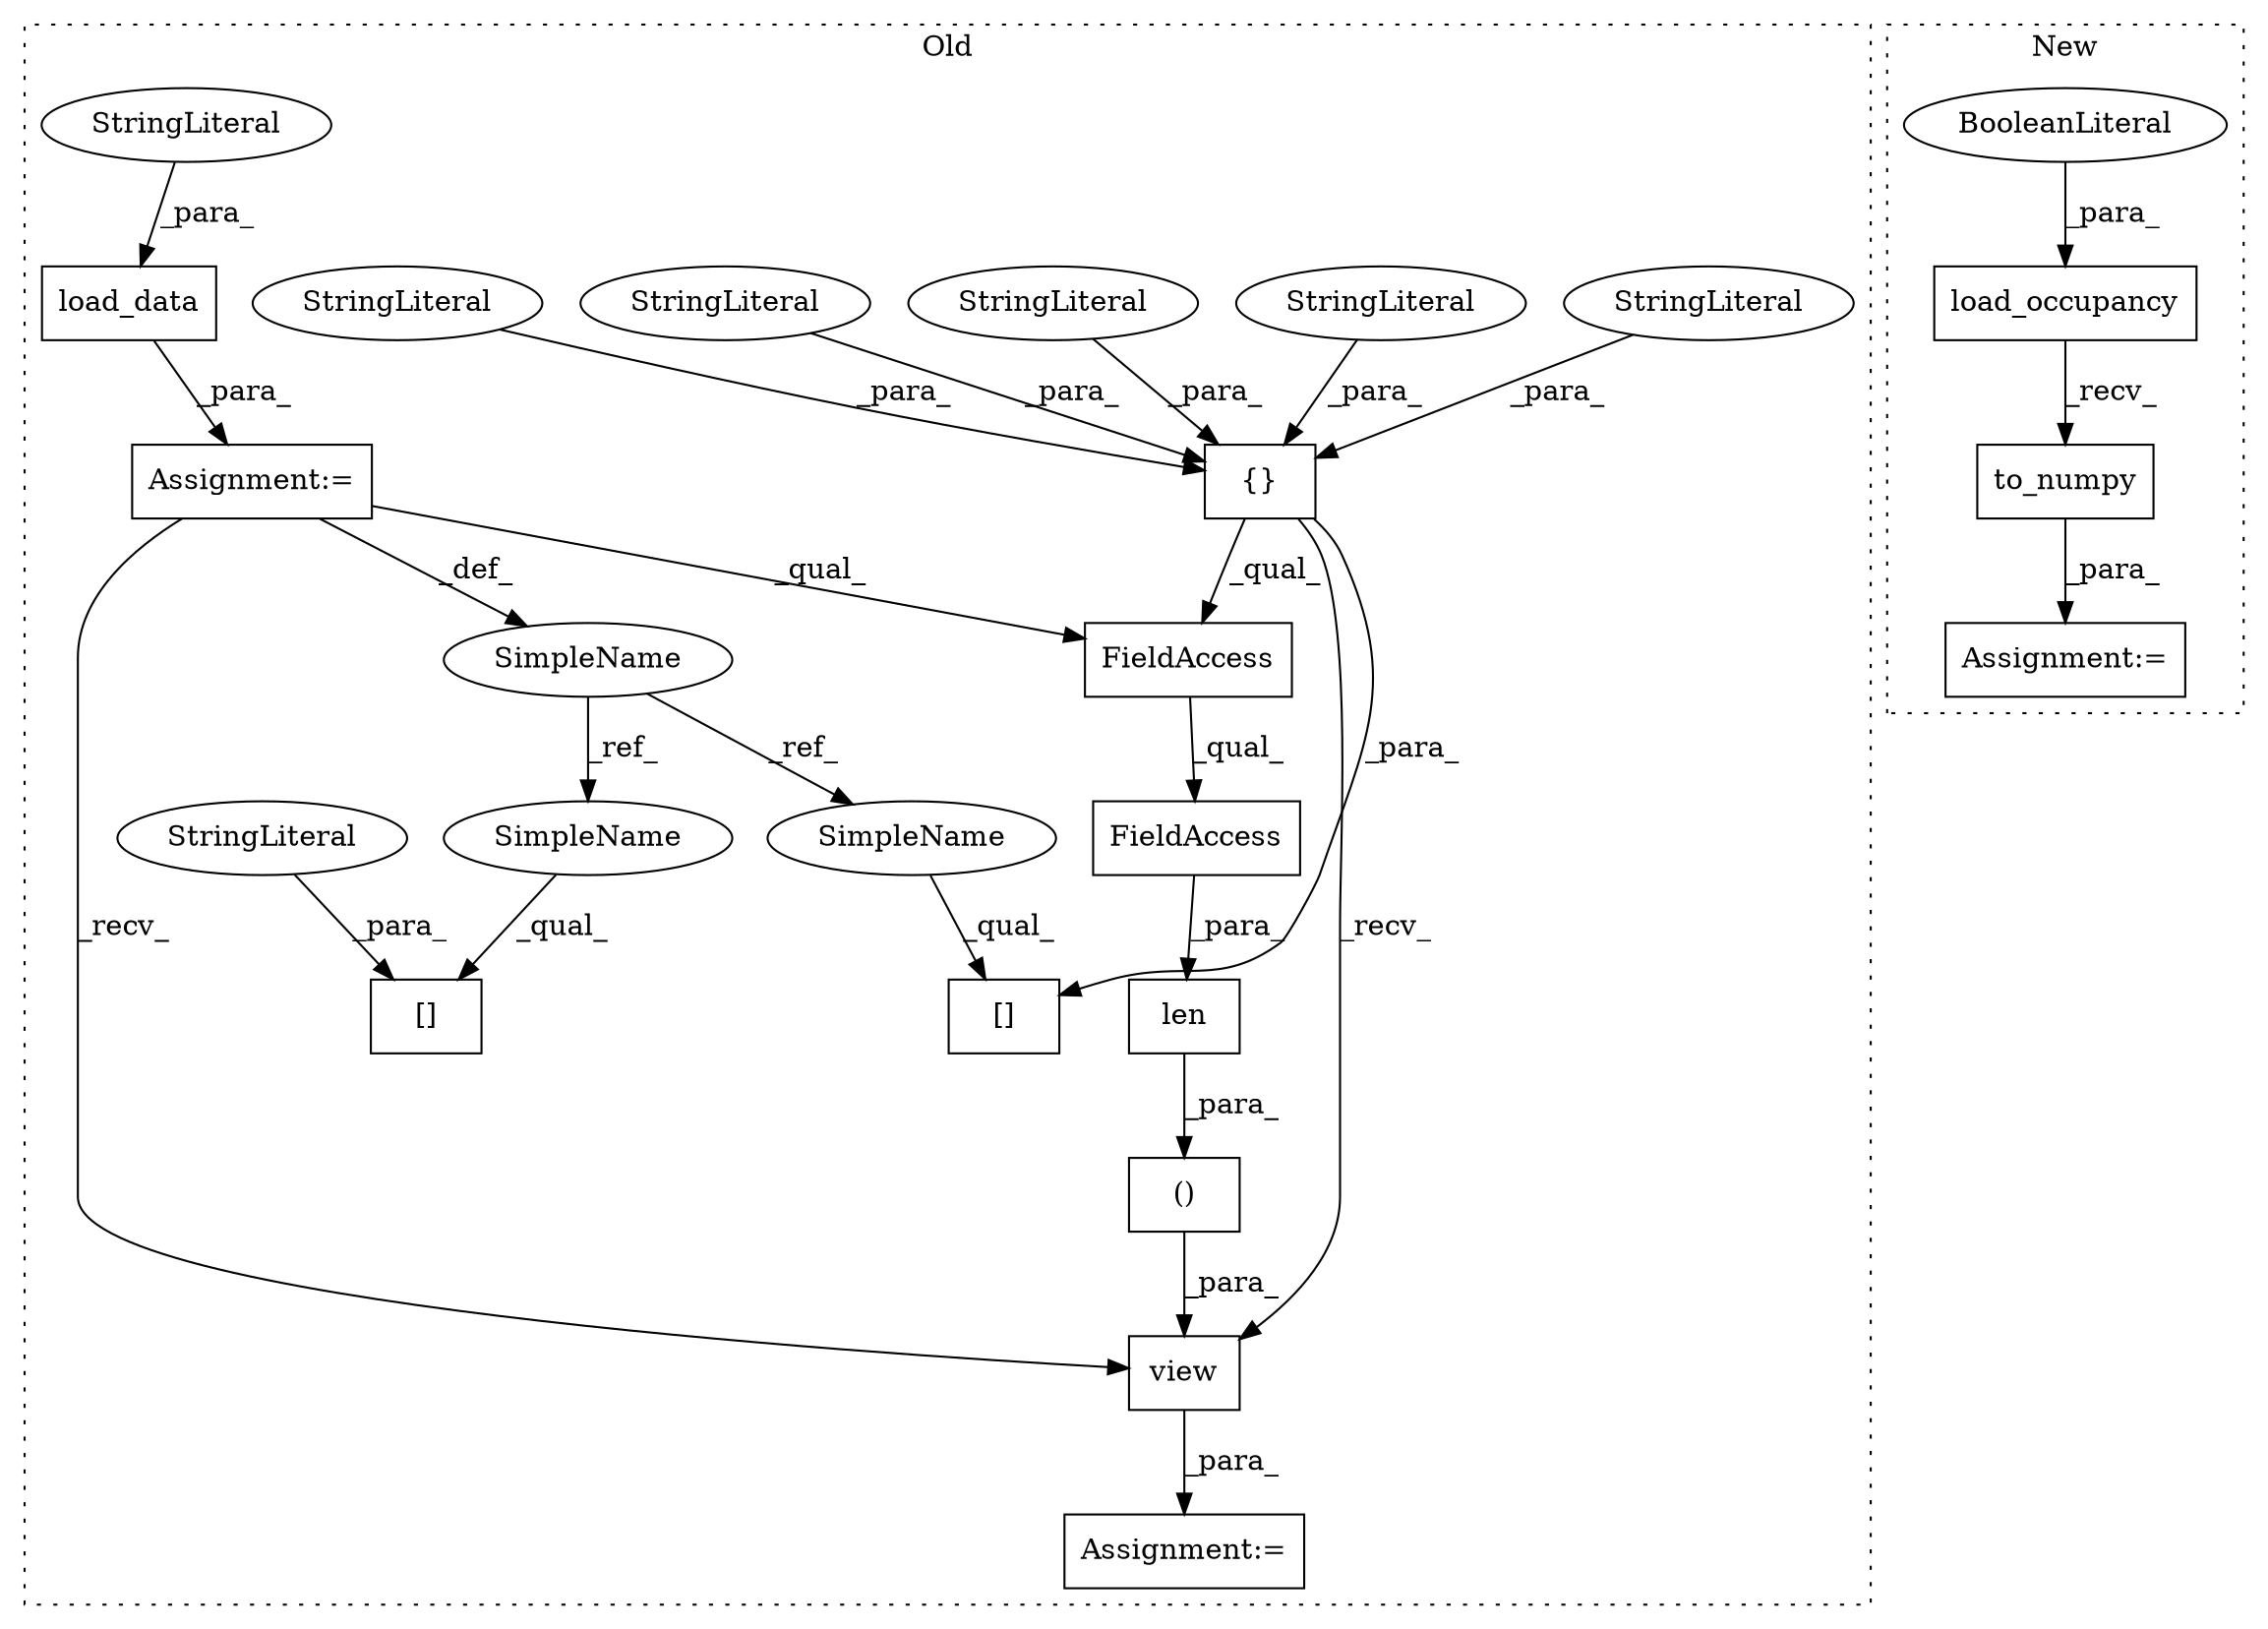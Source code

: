 digraph G {
subgraph cluster0 {
1 [label="()" a="106" s="9564" l="36" shape="box"];
3 [label="{}" a="4" s="9451,9510" l="1,1" shape="box"];
4 [label="view" a="32" s="9554,9600" l="10,2" shape="box"];
5 [label="[]" a="2" s="9434,9511" l="5,1" shape="box"];
6 [label="len" a="32" s="9582,9599" l="4,1" shape="box"];
7 [label="FieldAccess" a="22" s="9586" l="13" shape="box"];
8 [label="FieldAccess" a="22" s="9586" l="7" shape="box"];
11 [label="Assignment:=" a="7" s="9544" l="1" shape="box"];
12 [label="StringLiteral" a="45" s="9452" l="13" shape="ellipse"];
13 [label="StringLiteral" a="45" s="9486" l="7" shape="ellipse"];
15 [label="StringLiteral" a="45" s="9494" l="5" shape="ellipse"];
16 [label="StringLiteral" a="45" s="9466" l="19" shape="ellipse"];
17 [label="StringLiteral" a="45" s="9500" l="10" shape="ellipse"];
18 [label="SimpleName" a="42" s="9394" l="4" shape="ellipse"];
19 [label="[]" a="2" s="9520,9536" l="5,1" shape="box"];
20 [label="Assignment:=" a="7" s="9398" l="1" shape="box"];
21 [label="StringLiteral" a="45" s="9525" l="11" shape="ellipse"];
22 [label="load_data" a="32" s="9404,9425" l="10,1" shape="box"];
23 [label="StringLiteral" a="45" s="9414" l="11" shape="ellipse"];
24 [label="SimpleName" a="42" s="9520" l="4" shape="ellipse"];
25 [label="SimpleName" a="42" s="9434" l="4" shape="ellipse"];
label = "Old";
style="dotted";
}
subgraph cluster1 {
2 [label="load_occupancy" a="32" s="9295,9314" l="15,1" shape="box"];
9 [label="to_numpy" a="32" s="9316" l="10" shape="box"];
10 [label="BooleanLiteral" a="9" s="9310" l="4" shape="ellipse"];
14 [label="Assignment:=" a="7" s="9293" l="2" shape="box"];
label = "New";
style="dotted";
}
1 -> 4 [label="_para_"];
2 -> 9 [label="_recv_"];
3 -> 5 [label="_para_"];
3 -> 4 [label="_recv_"];
3 -> 8 [label="_qual_"];
4 -> 11 [label="_para_"];
6 -> 1 [label="_para_"];
7 -> 6 [label="_para_"];
8 -> 7 [label="_qual_"];
9 -> 14 [label="_para_"];
10 -> 2 [label="_para_"];
12 -> 3 [label="_para_"];
13 -> 3 [label="_para_"];
15 -> 3 [label="_para_"];
16 -> 3 [label="_para_"];
17 -> 3 [label="_para_"];
18 -> 24 [label="_ref_"];
18 -> 25 [label="_ref_"];
20 -> 4 [label="_recv_"];
20 -> 8 [label="_qual_"];
20 -> 18 [label="_def_"];
21 -> 19 [label="_para_"];
22 -> 20 [label="_para_"];
23 -> 22 [label="_para_"];
24 -> 19 [label="_qual_"];
25 -> 5 [label="_qual_"];
}